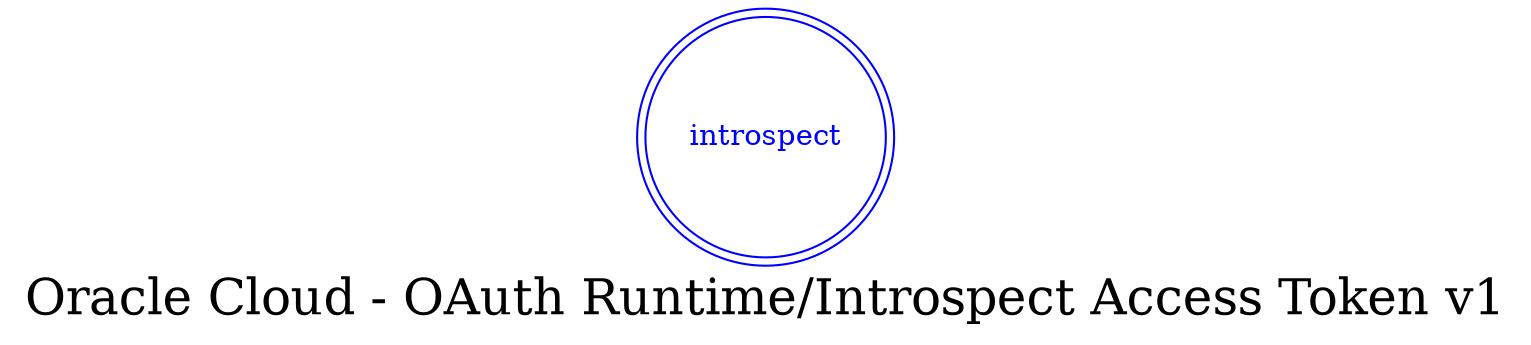 digraph LexiconGraph {
graph[label="Oracle Cloud - OAuth Runtime/Introspect Access Token v1", fontsize=24]
splines=true
"introspect" [color=blue, fontcolor=blue, shape=doublecircle]
}
